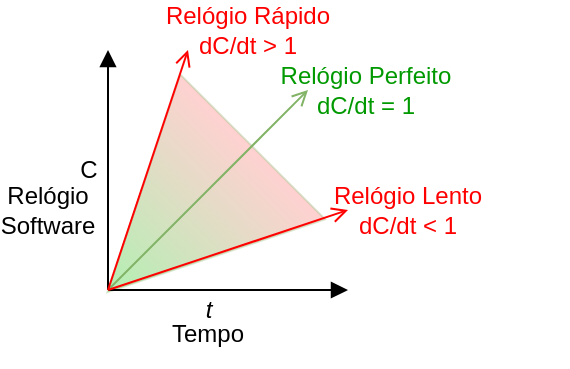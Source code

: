 <mxfile version="13.3.9" type="device"><diagram id="oqgLBc8lTBVMGRaKoiB2" name="Page-1"><mxGraphModel dx="1106" dy="829" grid="1" gridSize="10" guides="1" tooltips="1" connect="1" arrows="1" fold="1" page="1" pageScale="1" pageWidth="583" pageHeight="413" math="0" shadow="0"><root><mxCell id="0"/><mxCell id="1" parent="0"/><mxCell id="X2J2S-qsxTtikV26FfIw-13" value="" style="triangle;whiteSpace=wrap;html=1;rotation=135;strokeColor=#82b366;gradientDirection=west;gradientColor=#FF6666;opacity=30;fillColor=#00CC00;" vertex="1" parent="1"><mxGeometry x="64.66" y="73.6" width="102.75" height="102.39" as="geometry"/></mxCell><mxCell id="X2J2S-qsxTtikV26FfIw-1" value="" style="endArrow=block;html=1;endFill=1;" edge="1" parent="1"><mxGeometry width="50" height="50" relative="1" as="geometry"><mxPoint x="80" y="160" as="sourcePoint"/><mxPoint x="80" y="40" as="targetPoint"/></mxGeometry></mxCell><mxCell id="X2J2S-qsxTtikV26FfIw-2" value="" style="endArrow=block;html=1;endFill=1;" edge="1" parent="1"><mxGeometry width="50" height="50" relative="1" as="geometry"><mxPoint x="80" y="160" as="sourcePoint"/><mxPoint x="200" y="160" as="targetPoint"/></mxGeometry></mxCell><mxCell id="X2J2S-qsxTtikV26FfIw-3" value="C" style="text;html=1;align=center;verticalAlign=middle;resizable=0;points=[];autosize=1;" vertex="1" parent="1"><mxGeometry x="60" y="90" width="20" height="20" as="geometry"/></mxCell><mxCell id="X2J2S-qsxTtikV26FfIw-4" value="&lt;i&gt;t&lt;/i&gt;" style="text;html=1;align=center;verticalAlign=middle;resizable=0;points=[];autosize=1;" vertex="1" parent="1"><mxGeometry x="120" y="160" width="20" height="20" as="geometry"/></mxCell><mxCell id="X2J2S-qsxTtikV26FfIw-5" value="" style="endArrow=open;html=1;fillColor=#d5e8d4;strokeColor=#82b366;endFill=0;" edge="1" parent="1"><mxGeometry width="50" height="50" relative="1" as="geometry"><mxPoint x="80" y="160" as="sourcePoint"/><mxPoint x="180" y="60" as="targetPoint"/></mxGeometry></mxCell><mxCell id="X2J2S-qsxTtikV26FfIw-6" value="" style="endArrow=open;html=1;fillColor=#d5e8d4;endFill=0;strokeColor=#FF0000;" edge="1" parent="1"><mxGeometry width="50" height="50" relative="1" as="geometry"><mxPoint x="80" y="160" as="sourcePoint"/><mxPoint x="200" y="120" as="targetPoint"/></mxGeometry></mxCell><mxCell id="X2J2S-qsxTtikV26FfIw-7" value="" style="endArrow=open;html=1;fillColor=#d5e8d4;endFill=0;strokeColor=#FF0000;" edge="1" parent="1"><mxGeometry width="50" height="50" relative="1" as="geometry"><mxPoint x="80" y="160" as="sourcePoint"/><mxPoint x="120" y="40" as="targetPoint"/></mxGeometry></mxCell><mxCell id="X2J2S-qsxTtikV26FfIw-8" value="Tempo" style="text;html=1;strokeColor=none;fillColor=none;align=center;verticalAlign=middle;whiteSpace=wrap;rounded=0;" vertex="1" parent="1"><mxGeometry x="110" y="172" width="40" height="20" as="geometry"/></mxCell><mxCell id="X2J2S-qsxTtikV26FfIw-9" value="Relógio&lt;br&gt;Software" style="text;html=1;strokeColor=none;fillColor=none;align=center;verticalAlign=middle;whiteSpace=wrap;rounded=0;" vertex="1" parent="1"><mxGeometry x="30" y="110" width="40" height="20" as="geometry"/></mxCell><mxCell id="X2J2S-qsxTtikV26FfIw-10" value="Relógio Perfeito&lt;br&gt;dC/dt = 1" style="text;html=1;strokeColor=none;fillColor=none;align=center;verticalAlign=middle;whiteSpace=wrap;rounded=0;fontColor=#009900;" vertex="1" parent="1"><mxGeometry x="129" y="50" width="160" height="20" as="geometry"/></mxCell><mxCell id="X2J2S-qsxTtikV26FfIw-11" value="Relógio Lento&lt;br&gt;dC/dt &amp;lt; 1" style="text;html=1;strokeColor=none;fillColor=none;align=center;verticalAlign=middle;whiteSpace=wrap;rounded=0;fontColor=#FF0000;" vertex="1" parent="1"><mxGeometry x="150" y="110" width="160" height="20" as="geometry"/></mxCell><mxCell id="X2J2S-qsxTtikV26FfIw-12" value="Relógio Rápido&lt;br&gt;dC/dt &amp;gt; 1" style="text;html=1;strokeColor=none;fillColor=none;align=center;verticalAlign=middle;whiteSpace=wrap;rounded=0;fontColor=#FF0000;" vertex="1" parent="1"><mxGeometry x="70" y="20" width="160" height="20" as="geometry"/></mxCell></root></mxGraphModel></diagram></mxfile>